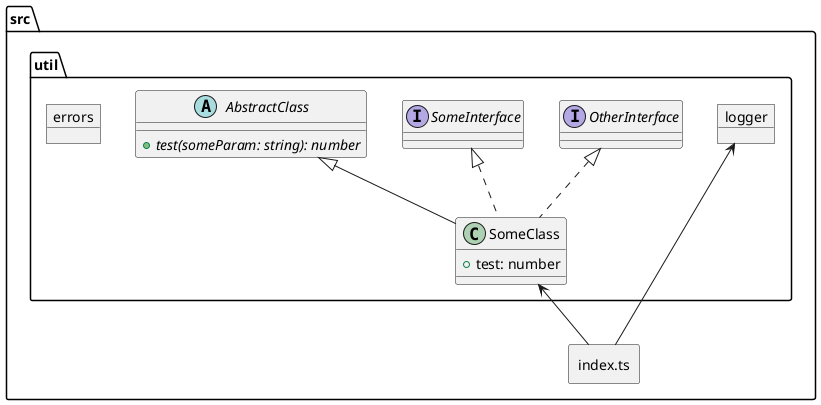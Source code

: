 @startuml
    folder "src" as src_b874d07 {
      rectangle "index.ts" as index_ts_e4daf83f {
      }
      folder "util" as util_28bcbc6c {
        abstract "AbstractClass" as abstract_class_48ddc9a9 {
          + {abstract} test(someParam: string): number
        }
        object "errors" as errors_90641da1 {
        }
        object "logger" as logger_d1ee5f1e {
        }
        interface "OtherInterface" as other_interface_9bbef566 {
        }
        class "SomeClass" as some_class_3e48ea5d {
          + test: number
        }
        interface "SomeInterface" as some_interface_7947f676 {
        }
      }
    }
  index_ts_e4daf83f -up-> some_class_3e48ea5d
  index_ts_e4daf83f -up-> logger_d1ee5f1e
  some_class_3e48ea5d -up-|> abstract_class_48ddc9a9
  some_class_3e48ea5d .up.|> some_interface_7947f676
  some_class_3e48ea5d .up.|> other_interface_9bbef566
@enduml